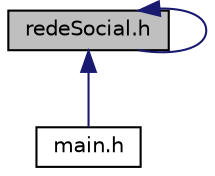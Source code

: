 digraph "redeSocial.h"
{
  edge [fontname="Helvetica",fontsize="10",labelfontname="Helvetica",labelfontsize="10"];
  node [fontname="Helvetica",fontsize="10",shape=record];
  Node6 [label="redeSocial.h",height=0.2,width=0.4,color="black", fillcolor="grey75", style="filled", fontcolor="black"];
  Node6 -> Node7 [dir="back",color="midnightblue",fontsize="10",style="solid"];
  Node7 [label="main.h",height=0.2,width=0.4,color="black", fillcolor="white", style="filled",URL="$main_8h.html",tooltip="MAIN.C header file. "];
  Node6 -> Node6 [dir="back",color="midnightblue",fontsize="10",style="solid"];
}
